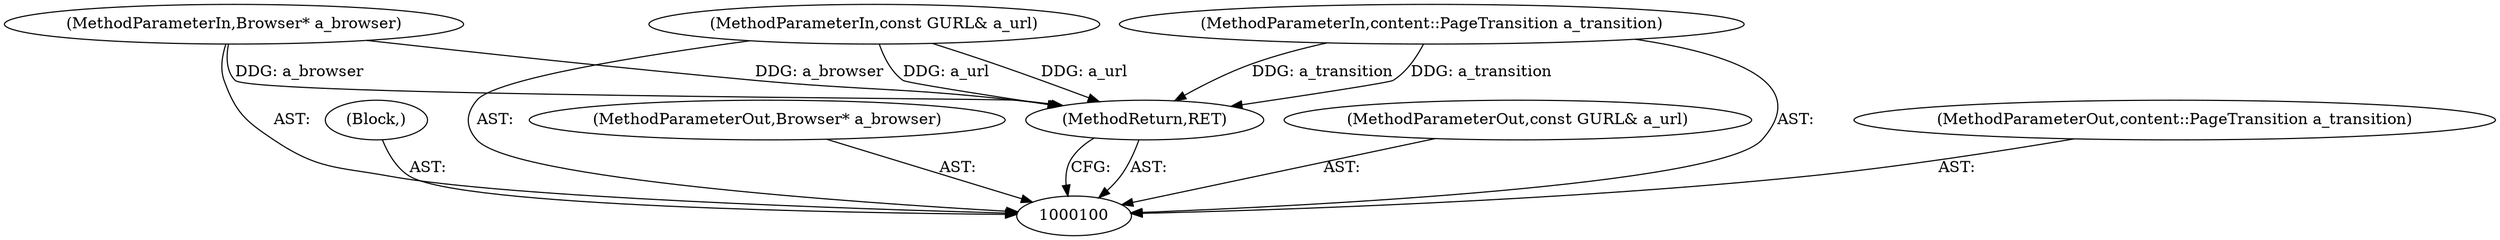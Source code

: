 digraph "0_Chrome_ff4330a2ca6bf69d24f9f9fb6f12dc81387b205a" {
"1000105" [label="(MethodReturn,RET)"];
"1000104" [label="(Block,)"];
"1000101" [label="(MethodParameterIn,Browser* a_browser)"];
"1000112" [label="(MethodParameterOut,Browser* a_browser)"];
"1000102" [label="(MethodParameterIn,const GURL& a_url)"];
"1000113" [label="(MethodParameterOut,const GURL& a_url)"];
"1000103" [label="(MethodParameterIn,content::PageTransition a_transition)"];
"1000114" [label="(MethodParameterOut,content::PageTransition a_transition)"];
"1000105" -> "1000100"  [label="AST: "];
"1000105" -> "1000100"  [label="CFG: "];
"1000103" -> "1000105"  [label="DDG: a_transition"];
"1000102" -> "1000105"  [label="DDG: a_url"];
"1000101" -> "1000105"  [label="DDG: a_browser"];
"1000104" -> "1000100"  [label="AST: "];
"1000101" -> "1000100"  [label="AST: "];
"1000101" -> "1000105"  [label="DDG: a_browser"];
"1000112" -> "1000100"  [label="AST: "];
"1000102" -> "1000100"  [label="AST: "];
"1000102" -> "1000105"  [label="DDG: a_url"];
"1000113" -> "1000100"  [label="AST: "];
"1000103" -> "1000100"  [label="AST: "];
"1000103" -> "1000105"  [label="DDG: a_transition"];
"1000114" -> "1000100"  [label="AST: "];
}
